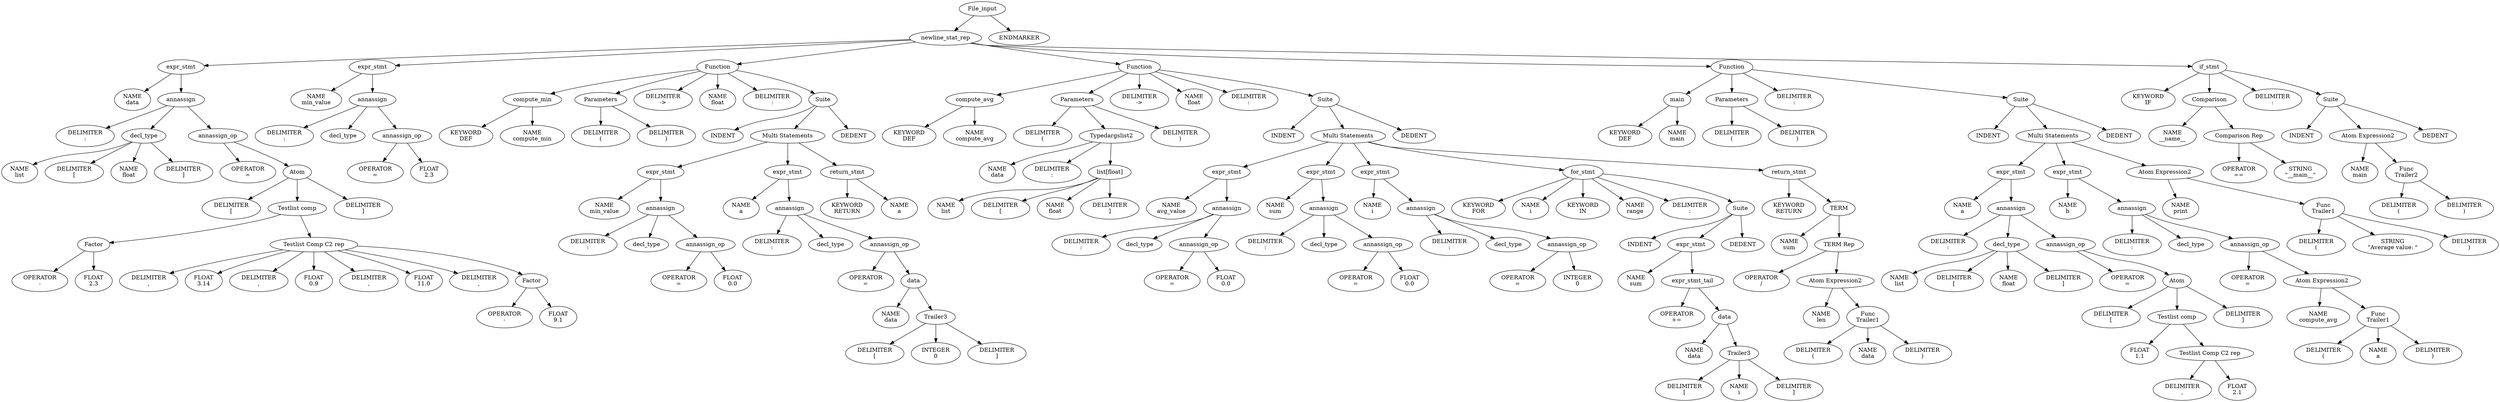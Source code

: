 digraph parse_tree {
"0x5590a6215eb0" [label="File_input"];
"0x5590a6215eb0" -> "0x5590a624c710";
"0x5590a624c710" [label="newline_stat_rep"];
"0x5590a624c710" -> "0x5590a622f0a0";
"0x5590a622f0a0" [label="expr_stmt"];
"0x5590a622f0a0" -> "0x5590a622b370";
"0x5590a622b370" [label="NAME
data"];
"0x5590a622f0a0" -> "0x5590a622eec0";
"0x5590a622eec0" [label="annassign"];
"0x5590a622eec0" -> "0x5590a622b590";
"0x5590a622b590" [label="DELIMITER
:"];
"0x5590a622eec0" -> "0x5590a622bd60";
"0x5590a622bd60" [label="decl_type"];
"0x5590a622bd60" -> "0x5590a622b720";
"0x5590a622b720" [label="NAME
list"];
"0x5590a622bd60" -> "0x5590a622b8b0";
"0x5590a622b8b0" [label="DELIMITER
["];
"0x5590a622bd60" -> "0x5590a622ba40";
"0x5590a622ba40" [label="NAME
float"];
"0x5590a622bd60" -> "0x5590a622bbd0";
"0x5590a622bbd0" [label="DELIMITER
]"];
"0x5590a622eec0" -> "0x5590a622ed30";
"0x5590a622ed30" [label="annassign_op"];
"0x5590a622ed30" -> "0x5590a622bf60";
"0x5590a622bf60" [label="OPERATOR
="];
"0x5590a622ed30" -> "0x5590a622e9f0";
"0x5590a622e9f0" [label="Atom"];
"0x5590a622e9f0" -> "0x5590a622c0f0";
"0x5590a622c0f0" [label="DELIMITER
["];
"0x5590a622e9f0" -> "0x5590a622e860";
"0x5590a622e860" [label="Testlist comp"];
"0x5590a622e860" -> "0x5590a622c850";
"0x5590a622c850" [label="Factor"];
"0x5590a622c850" -> "0x5590a622c280";
"0x5590a622c280" [label="OPERATOR
-"];
"0x5590a622c850" -> "0x5590a622c410";
"0x5590a622c410" [label="FLOAT
2.3"];
"0x5590a622e860" -> "0x5590a622e630";
"0x5590a622e630" [label="Testlist Comp C2 rep"];
"0x5590a622e630" -> "0x5590a622c6c0";
"0x5590a622c6c0" [label="DELIMITER
,"];
"0x5590a622e630" -> "0x5590a622c9e0";
"0x5590a622c9e0" [label="FLOAT
3.14"];
"0x5590a622e630" -> "0x5590a622cda0";
"0x5590a622cda0" [label="DELIMITER
,"];
"0x5590a622e630" -> "0x5590a622d110";
"0x5590a622d110" [label="FLOAT
0.9"];
"0x5590a622e630" -> "0x5590a622d2a0";
"0x5590a622d2a0" [label="DELIMITER
,"];
"0x5590a622e630" -> "0x5590a622d640";
"0x5590a622d640" [label="FLOAT
11.0"];
"0x5590a622e630" -> "0x5590a622dc20";
"0x5590a622dc20" [label="DELIMITER
,"];
"0x5590a622e630" -> "0x5590a622e4a0";
"0x5590a622e4a0" [label="Factor"];
"0x5590a622e4a0" -> "0x5590a622dff0";
"0x5590a622dff0" [label="OPERATOR
-"];
"0x5590a622e4a0" -> "0x5590a622e180";
"0x5590a622e180" [label="FLOAT
9.1"];
"0x5590a622e9f0" -> "0x5590a622e310";
"0x5590a622e310" [label="DELIMITER
]"];
"0x5590a624c710" -> "0x5590a6230b60";
"0x5590a6230b60" [label="expr_stmt"];
"0x5590a6230b60" -> "0x5590a622f540";
"0x5590a622f540" [label="NAME
min_value"];
"0x5590a6230b60" -> "0x5590a6230730";
"0x5590a6230730" [label="annassign"];
"0x5590a6230730" -> "0x5590a622f6d0";
"0x5590a622f6d0" [label="DELIMITER
:"];
"0x5590a6230730" -> "0x5590a622fb80";
"0x5590a622fb80" [label="decl_type"];
"0x5590a6230730" -> "0x5590a622d960";
"0x5590a622d960" [label="annassign_op"];
"0x5590a622d960" -> "0x5590a622f9f0";
"0x5590a622f9f0" [label="OPERATOR
="];
"0x5590a622d960" -> "0x5590a622fd10";
"0x5590a622fd10" [label="FLOAT
2.3"];
"0x5590a624c710" -> "0x5590a62369f0";
"0x5590a62369f0" [label="Function"];
"0x5590a62369f0" -> "0x5590a62311a0";
"0x5590a62311a0" [label="compute_min"];
"0x5590a62311a0" -> "0x5590a6230e80";
"0x5590a6230e80" [label="KEYWORD
DEF"];
"0x5590a62311a0" -> "0x5590a6231010";
"0x5590a6231010" [label="NAME
compute_min"];
"0x5590a62369f0" -> "0x5590a62318c0";
"0x5590a62318c0" [label="Parameters"];
"0x5590a62318c0" -> "0x5590a62315a0";
"0x5590a62315a0" [label="DELIMITER
("];
"0x5590a62318c0" -> "0x5590a6231730";
"0x5590a6231730" [label="DELIMITER
)"];
"0x5590a62369f0" -> "0x5590a6231a70";
"0x5590a6231a70" [label="DELIMITER
->"];
"0x5590a62369f0" -> "0x5590a6231cb0";
"0x5590a6231cb0" [label="NAME
float"];
"0x5590a62369f0" -> "0x5590a6231e40";
"0x5590a6231e40" [label="DELIMITER
:"];
"0x5590a62369f0" -> "0x5590a6236810";
"0x5590a6236810" [label="Suite"];
"0x5590a6236810" -> "0x5590a6232210";
"0x5590a6232210" [label="INDENT"];
"0x5590a6236810" -> "0x5590a6236480";
"0x5590a6236480" [label="Multi Statements"];
"0x5590a6236480" -> "0x5590a6233220";
"0x5590a6233220" [label="expr_stmt"];
"0x5590a6233220" -> "0x5590a62323a0";
"0x5590a62323a0" [label="NAME
min_value"];
"0x5590a6233220" -> "0x5590a6233040";
"0x5590a6233040" [label="annassign"];
"0x5590a6233040" -> "0x5590a6232530";
"0x5590a6232530" [label="DELIMITER
:"];
"0x5590a6233040" -> "0x5590a62329e0";
"0x5590a62329e0" [label="decl_type"];
"0x5590a6233040" -> "0x5590a6232e90";
"0x5590a6232e90" [label="annassign_op"];
"0x5590a6232e90" -> "0x5590a6232850";
"0x5590a6232850" [label="OPERATOR
="];
"0x5590a6232e90" -> "0x5590a6232b70";
"0x5590a6232b70" [label="FLOAT
0.0"];
"0x5590a6236480" -> "0x5590a622fea0";
"0x5590a622fea0" [label="expr_stmt"];
"0x5590a622fea0" -> "0x5590a62336c0";
"0x5590a62336c0" [label="NAME
a"];
"0x5590a622fea0" -> "0x5590a6234bd0";
"0x5590a6234bd0" [label="annassign"];
"0x5590a6234bd0" -> "0x5590a6233850";
"0x5590a6233850" [label="DELIMITER
:"];
"0x5590a6234bd0" -> "0x5590a6233d00";
"0x5590a6233d00" [label="decl_type"];
"0x5590a6234bd0" -> "0x5590a6234a20";
"0x5590a6234a20" [label="annassign_op"];
"0x5590a6234a20" -> "0x5590a6233b70";
"0x5590a6233b70" [label="OPERATOR
="];
"0x5590a6234a20" -> "0x5590a6234860";
"0x5590a6234860" [label="data"];
"0x5590a6234860" -> "0x5590a6233e90";
"0x5590a6233e90" [label="NAME
data"];
"0x5590a6234860" -> "0x5590a62344d0";
"0x5590a62344d0" [label="Trailer3"];
"0x5590a62344d0" -> "0x5590a6234020";
"0x5590a6234020" [label="DELIMITER
["];
"0x5590a62344d0" -> "0x5590a62341b0";
"0x5590a62341b0" [label="INTEGER
0"];
"0x5590a62344d0" -> "0x5590a6234340";
"0x5590a6234340" [label="DELIMITER
]"];
"0x5590a6236480" -> "0x5590a62362f0";
"0x5590a62362f0" [label="return_stmt"];
"0x5590a62362f0" -> "0x5590a6230230";
"0x5590a6230230" [label="KEYWORD
RETURN"];
"0x5590a62362f0" -> "0x5590a62303c0";
"0x5590a62303c0" [label="NAME
a"];
"0x5590a6236810" -> "0x5590a6236680";
"0x5590a6236680" [label="DEDENT"];
"0x5590a624c710" -> "0x5590a6243a50";
"0x5590a6243a50" [label="Function"];
"0x5590a6243a50" -> "0x5590a62370e0";
"0x5590a62370e0" [label="compute_avg"];
"0x5590a62370e0" -> "0x5590a6236dc0";
"0x5590a6236dc0" [label="KEYWORD
DEF"];
"0x5590a62370e0" -> "0x5590a6236f50";
"0x5590a6236f50" [label="NAME
compute_avg"];
"0x5590a6243a50" -> "0x5590a62386f0";
"0x5590a62386f0" [label="Parameters"];
"0x5590a62386f0" -> "0x5590a6237470";
"0x5590a6237470" [label="DELIMITER
("];
"0x5590a62386f0" -> "0x5590a62382d0";
"0x5590a62382d0" [label="Typedargslist2"];
"0x5590a62382d0" -> "0x5590a6237600";
"0x5590a6237600" [label="NAME
data"];
"0x5590a62382d0" -> "0x5590a6237790";
"0x5590a6237790" [label="DELIMITER
:"];
"0x5590a62382d0" -> "0x5590a6237f60";
"0x5590a6237f60" [label="list[float]"];
"0x5590a6237f60" -> "0x5590a6237920";
"0x5590a6237920" [label="NAME
list"];
"0x5590a6237f60" -> "0x5590a6237ab0";
"0x5590a6237ab0" [label="DELIMITER
["];
"0x5590a6237f60" -> "0x5590a6237c40";
"0x5590a6237c40" [label="NAME
float"];
"0x5590a6237f60" -> "0x5590a6237dd0";
"0x5590a6237dd0" [label="DELIMITER
]"];
"0x5590a62386f0" -> "0x5590a6238140";
"0x5590a6238140" [label="DELIMITER
)"];
"0x5590a6243a50" -> "0x5590a62388d0";
"0x5590a62388d0" [label="DELIMITER
->"];
"0x5590a6243a50" -> "0x5590a6238b10";
"0x5590a6238b10" [label="NAME
float"];
"0x5590a6243a50" -> "0x5590a6238ca0";
"0x5590a6238ca0" [label="DELIMITER
:"];
"0x5590a6243a50" -> "0x5590a62438a0";
"0x5590a62438a0" [label="Suite"];
"0x5590a62438a0" -> "0x5590a6239070";
"0x5590a6239070" [label="INDENT"];
"0x5590a62438a0" -> "0x5590a6243500";
"0x5590a6243500" [label="Multi Statements"];
"0x5590a6243500" -> "0x5590a623a0a0";
"0x5590a623a0a0" [label="expr_stmt"];
"0x5590a623a0a0" -> "0x5590a6239200";
"0x5590a6239200" [label="NAME
avg_value"];
"0x5590a623a0a0" -> "0x5590a6239ec0";
"0x5590a6239ec0" [label="annassign"];
"0x5590a6239ec0" -> "0x5590a6239390";
"0x5590a6239390" [label="DELIMITER
:"];
"0x5590a6239ec0" -> "0x5590a6239840";
"0x5590a6239840" [label="decl_type"];
"0x5590a6239ec0" -> "0x5590a6239cf0";
"0x5590a6239cf0" [label="annassign_op"];
"0x5590a6239cf0" -> "0x5590a62396b0";
"0x5590a62396b0" [label="OPERATOR
="];
"0x5590a6239cf0" -> "0x5590a62399d0";
"0x5590a62399d0" [label="FLOAT
0.0"];
"0x5590a6243500" -> "0x5590a623b610";
"0x5590a623b610" [label="expr_stmt"];
"0x5590a623b610" -> "0x5590a623a4d0";
"0x5590a623a4d0" [label="NAME
sum"];
"0x5590a623b610" -> "0x5590a623b190";
"0x5590a623b190" [label="annassign"];
"0x5590a623b190" -> "0x5590a623a660";
"0x5590a623a660" [label="DELIMITER
:"];
"0x5590a623b190" -> "0x5590a623ab10";
"0x5590a623ab10" [label="decl_type"];
"0x5590a623b190" -> "0x5590a623afc0";
"0x5590a623afc0" [label="annassign_op"];
"0x5590a623afc0" -> "0x5590a623a980";
"0x5590a623a980" [label="OPERATOR
="];
"0x5590a623afc0" -> "0x5590a623aca0";
"0x5590a623aca0" [label="FLOAT
0.0"];
"0x5590a6243500" -> "0x5590a623cac0";
"0x5590a623cac0" [label="expr_stmt"];
"0x5590a623cac0" -> "0x5590a623b9a0";
"0x5590a623b9a0" [label="NAME
i"];
"0x5590a623cac0" -> "0x5590a623c640";
"0x5590a623c640" [label="annassign"];
"0x5590a623c640" -> "0x5590a623bb30";
"0x5590a623bb30" [label="DELIMITER
:"];
"0x5590a623c640" -> "0x5590a623bfe0";
"0x5590a623bfe0" [label="decl_type"];
"0x5590a623c640" -> "0x5590a623c490";
"0x5590a623c490" [label="annassign_op"];
"0x5590a623c490" -> "0x5590a623be50";
"0x5590a623be50" [label="OPERATOR
="];
"0x5590a623c490" -> "0x5590a623c170";
"0x5590a623c170" [label="INTEGER
0"];
"0x5590a6243500" -> "0x5590a62419f0";
"0x5590a62419f0" [label="for_stmt"];
"0x5590a62419f0" -> "0x5590a623ce80";
"0x5590a623ce80" [label="KEYWORD
FOR"];
"0x5590a62419f0" -> "0x5590a623d010";
"0x5590a623d010" [label="NAME
i"];
"0x5590a62419f0" -> "0x5590a623d1a0";
"0x5590a623d1a0" [label="KEYWORD
IN"];
"0x5590a62419f0" -> "0x5590a623d330";
"0x5590a623d330" [label="NAME
range"];
"0x5590a62419f0" -> "0x5590a6235080";
"0x5590a6235080" [label="DELIMITER
:"];
"0x5590a62419f0" -> "0x5590a6241860";
"0x5590a6241860" [label="Suite"];
"0x5590a6241860" -> "0x5590a62353a0";
"0x5590a62353a0" [label="INDENT"];
"0x5590a6241860" -> "0x5590a6241540";
"0x5590a6241540" [label="expr_stmt"];
"0x5590a6241540" -> "0x5590a6235530";
"0x5590a6235530" [label="NAME
sum"];
"0x5590a6241540" -> "0x5590a6241220";
"0x5590a6241220" [label="expr_stmt_tail"];
"0x5590a6241220" -> "0x5590a62356c0";
"0x5590a62356c0" [label="OPERATOR
+="];
"0x5590a6241220" -> "0x5590a6241090";
"0x5590a6241090" [label="data"];
"0x5590a6241090" -> "0x5590a6235850";
"0x5590a6235850" [label="NAME
data"];
"0x5590a6241090" -> "0x5590a6235e90";
"0x5590a6235e90" [label="Trailer3"];
"0x5590a6235e90" -> "0x5590a62359e0";
"0x5590a62359e0" [label="DELIMITER
["];
"0x5590a6235e90" -> "0x5590a6235b70";
"0x5590a6235b70" [label="NAME
i"];
"0x5590a6235e90" -> "0x5590a6235d00";
"0x5590a6235d00" [label="DELIMITER
]"];
"0x5590a6241860" -> "0x5590a62416d0";
"0x5590a62416d0" [label="DEDENT"];
"0x5590a6243500" -> "0x5590a6243350";
"0x5590a6243350" [label="return_stmt"];
"0x5590a6243350" -> "0x5590a6241d40";
"0x5590a6241d40" [label="KEYWORD
RETURN"];
"0x5590a6243350" -> "0x5590a6243010";
"0x5590a6243010" [label="TERM"];
"0x5590a6243010" -> "0x5590a6241ed0";
"0x5590a6241ed0" [label="NAME
sum"];
"0x5590a6243010" -> "0x5590a6242dd0";
"0x5590a6242dd0" [label="TERM Rep"];
"0x5590a6242dd0" -> "0x5590a6242060";
"0x5590a6242060" [label="OPERATOR
/"];
"0x5590a6242dd0" -> "0x5590a6242ba0";
"0x5590a6242ba0" [label="Atom Expression2"];
"0x5590a6242ba0" -> "0x5590a62421f0";
"0x5590a62421f0" [label="NAME
len"];
"0x5590a6242ba0" -> "0x5590a6242830";
"0x5590a6242830" [label="Func
Trailer1"];
"0x5590a6242830" -> "0x5590a6242380";
"0x5590a6242380" [label="DELIMITER
("];
"0x5590a6242830" -> "0x5590a6242510";
"0x5590a6242510" [label="NAME
data"];
"0x5590a6242830" -> "0x5590a62426a0";
"0x5590a62426a0" [label="DELIMITER
)"];
"0x5590a62438a0" -> "0x5590a6243710";
"0x5590a6243710" [label="DEDENT"];
"0x5590a624c710" -> "0x5590a624a2d0";
"0x5590a624a2d0" [label="Function"];
"0x5590a624a2d0" -> "0x5590a6244140";
"0x5590a6244140" [label="main"];
"0x5590a6244140" -> "0x5590a6243e20";
"0x5590a6243e20" [label="KEYWORD
DEF"];
"0x5590a6244140" -> "0x5590a6243fb0";
"0x5590a6243fb0" [label="NAME
main"];
"0x5590a624a2d0" -> "0x5590a62447b0";
"0x5590a62447b0" [label="Parameters"];
"0x5590a62447b0" -> "0x5590a6244490";
"0x5590a6244490" [label="DELIMITER
("];
"0x5590a62447b0" -> "0x5590a6244620";
"0x5590a6244620" [label="DELIMITER
)"];
"0x5590a624a2d0" -> "0x5590a6244960";
"0x5590a6244960" [label="DELIMITER
:"];
"0x5590a624a2d0" -> "0x5590a624a0f0";
"0x5590a624a0f0" [label="Suite"];
"0x5590a624a0f0" -> "0x5590a6244d30";
"0x5590a6244d30" [label="INDENT"];
"0x5590a624a0f0" -> "0x5590a6249d50";
"0x5590a6249d50" [label="Multi Statements"];
"0x5590a6249d50" -> "0x5590a6246db0";
"0x5590a6246db0" [label="expr_stmt"];
"0x5590a6246db0" -> "0x5590a6244ec0";
"0x5590a6244ec0" [label="NAME
a"];
"0x5590a6246db0" -> "0x5590a6246bd0";
"0x5590a6246bd0" [label="annassign"];
"0x5590a6246bd0" -> "0x5590a6245050";
"0x5590a6245050" [label="DELIMITER
:"];
"0x5590a6246bd0" -> "0x5590a6245820";
"0x5590a6245820" [label="decl_type"];
"0x5590a6245820" -> "0x5590a62451e0";
"0x5590a62451e0" [label="NAME
list"];
"0x5590a6245820" -> "0x5590a6245370";
"0x5590a6245370" [label="DELIMITER
["];
"0x5590a6245820" -> "0x5590a6245500";
"0x5590a6245500" [label="NAME
float"];
"0x5590a6245820" -> "0x5590a6245690";
"0x5590a6245690" [label="DELIMITER
]"];
"0x5590a6246bd0" -> "0x5590a6246a40";
"0x5590a6246a40" [label="annassign_op"];
"0x5590a6246a40" -> "0x5590a6245a00";
"0x5590a6245a00" [label="OPERATOR
="];
"0x5590a6246a40" -> "0x5590a62466d0";
"0x5590a62466d0" [label="Atom"];
"0x5590a62466d0" -> "0x5590a6245b90";
"0x5590a6245b90" [label="DELIMITER
["];
"0x5590a62466d0" -> "0x5590a6246520";
"0x5590a6246520" [label="Testlist comp"];
"0x5590a6246520" -> "0x5590a6245d20";
"0x5590a6245d20" [label="FLOAT
1.1"];
"0x5590a6246520" -> "0x5590a6246360";
"0x5590a6246360" [label="Testlist Comp C2 rep"];
"0x5590a6246360" -> "0x5590a6245eb0";
"0x5590a6245eb0" [label="DELIMITER
,"];
"0x5590a6246360" -> "0x5590a6246040";
"0x5590a6246040" [label="FLOAT
2.1"];
"0x5590a62466d0" -> "0x5590a62461d0";
"0x5590a62461d0" [label="DELIMITER
]"];
"0x5590a6249d50" -> "0x5590a6248bb0";
"0x5590a6248bb0" [label="expr_stmt"];
"0x5590a6248bb0" -> "0x5590a62471e0";
"0x5590a62471e0" [label="NAME
b"];
"0x5590a6248bb0" -> "0x5590a6248730";
"0x5590a6248730" [label="annassign"];
"0x5590a6248730" -> "0x5590a6247370";
"0x5590a6247370" [label="DELIMITER
:"];
"0x5590a6248730" -> "0x5590a6247820";
"0x5590a6247820" [label="decl_type"];
"0x5590a6248730" -> "0x5590a6248580";
"0x5590a6248580" [label="annassign_op"];
"0x5590a6248580" -> "0x5590a6247690";
"0x5590a6247690" [label="OPERATOR
="];
"0x5590a6248580" -> "0x5590a62483a0";
"0x5590a62483a0" [label="Atom Expression2"];
"0x5590a62483a0" -> "0x5590a62479b0";
"0x5590a62479b0" [label="NAME
compute_avg"];
"0x5590a62483a0" -> "0x5590a6248010";
"0x5590a6248010" [label="Func
Trailer1"];
"0x5590a6248010" -> "0x5590a6247b40";
"0x5590a6247b40" [label="DELIMITER
("];
"0x5590a6248010" -> "0x5590a6247cd0";
"0x5590a6247cd0" [label="NAME
a"];
"0x5590a6248010" -> "0x5590a6247e60";
"0x5590a6247e60" [label="DELIMITER
)"];
"0x5590a6249d50" -> "0x5590a6249bc0";
"0x5590a6249bc0" [label="Atom Expression2"];
"0x5590a6249bc0" -> "0x5590a6248f40";
"0x5590a6248f40" [label="NAME
print"];
"0x5590a6249bc0" -> "0x5590a6249650";
"0x5590a6249650" [label="Func
Trailer1"];
"0x5590a6249650" -> "0x5590a62490d0";
"0x5590a62490d0" [label="DELIMITER
("];
"0x5590a6249650" -> "0x5590a6249260";
"0x5590a6249260" [label="STRING
\"Average value: \""];
"0x5590a6249650" -> "0x5590a6249450";
"0x5590a6249450" [label="DELIMITER
)"];
"0x5590a624a0f0" -> "0x5590a6249f60";
"0x5590a6249f60" [label="DEDENT"];
"0x5590a624c710" -> "0x5590a624c550";
"0x5590a624c550" [label="if_stmt"];
"0x5590a624c550" -> "0x5590a624a6d0";
"0x5590a624a6d0" [label="KEYWORD
IF"];
"0x5590a624c550" -> "0x5590a624b030";
"0x5590a624b030" [label="Comparison"];
"0x5590a624b030" -> "0x5590a624a860";
"0x5590a624a860" [label="NAME
__name__"];
"0x5590a624b030" -> "0x5590a624aea0";
"0x5590a624aea0" [label="Comparison Rep"];
"0x5590a624aea0" -> "0x5590a624a9f0";
"0x5590a624a9f0" [label="OPERATOR
=="];
"0x5590a624aea0" -> "0x5590a624ab80";
"0x5590a624ab80" [label="STRING
\"__main__\""];
"0x5590a624c550" -> "0x5590a624ad10";
"0x5590a624ad10" [label="DELIMITER
:"];
"0x5590a624c550" -> "0x5590a624c1c0";
"0x5590a624c1c0" [label="Suite"];
"0x5590a624c1c0" -> "0x5590a624b370";
"0x5590a624b370" [label="INDENT"];
"0x5590a624c1c0" -> "0x5590a624bea0";
"0x5590a624bea0" [label="Atom Expression2"];
"0x5590a624bea0" -> "0x5590a624b500";
"0x5590a624b500" [label="NAME
main"];
"0x5590a624bea0" -> "0x5590a624b9b0";
"0x5590a624b9b0" [label="Func
Trailer2"];
"0x5590a624b9b0" -> "0x5590a624b690";
"0x5590a624b690" [label="DELIMITER
("];
"0x5590a624b9b0" -> "0x5590a624b820";
"0x5590a624b820" [label="DELIMITER
)"];
"0x5590a624c1c0" -> "0x5590a624c030";
"0x5590a624c030" [label="DEDENT"];
"0x5590a6215eb0" -> "0x5590a624c3c0";
"0x5590a624c3c0" [label="ENDMARKER"];
}
